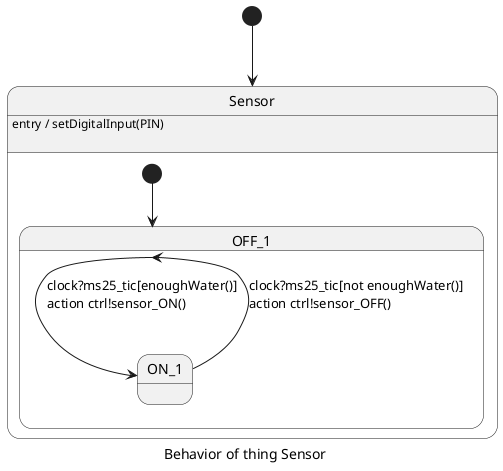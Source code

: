 @startuml
skinparam defaultTextAlignment left
caption Behavior of thing Sensor
[*] --> Sensor
state Sensor{
state OFF_1{

OFF_1 --> ON_1 : clock?ms25_tic[enoughWater()]\naction ctrl!sensor_ON()\n
}
state ON_1{

ON_1 --> OFF_1 : clock?ms25_tic[not enoughWater()]\naction ctrl!sensor_OFF()\n
}
[*] --> OFF_1
	Sensor : entry / setDigitalInput(PIN)\n
}
@enduml
